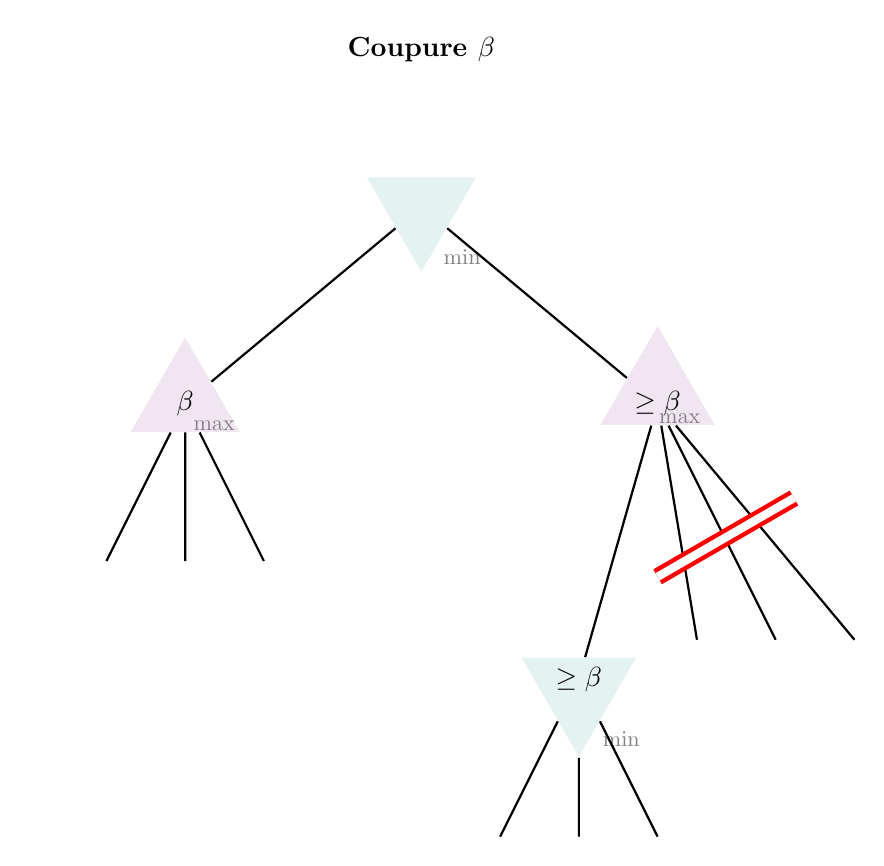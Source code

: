 ﻿\begin{tikzpicture}
		
\tikzstyle{mytrianglemax}=[
  isosceles triangle, 
  isosceles triangle apex angle=60,
  %draw,
  shape border rotate=90,
  fill=violet!10,
  minimum size =1.2cm,
]	
  
\tikzstyle{mytrianglemin}=[
  isosceles triangle, 
  isosceles triangle apex angle=60,
  %draw,
  shape border rotate=-90,
  fill=teal!10,
  minimum size =1.2cm]		
	
\tikzstyle{mymax}=[above=-2pt, black!50, scale=0.8]	

\tikzstyle{mymin}=[right=2pt, black!50, scale=0.8]
	
	
% define points
\path
  (0,0) coordinate(R)
  (-3,-2.5) coordinate (V1)
  (3,-2.5) coordinate (V2)
  (-5,-6) coordinate (V11)
  (-2,-6) coordinate (V12)
  (2,-6) coordinate (V21)
  (5,-6) coordinate (V22)
  ;

\node[mytrianglemin] (T) at (R) {};
\node[mymin] at (T.280) {min};

\node[mytrianglemax] (T1) at (V1) {$\beta$};
\node[mymax] at (T1.315) {max};

\node[mytrianglemax] (T2) at (V2) {$\ge \beta$};
\node[mymax] at (T2.315) {max};

\node[mytrianglemin] (T21) at (V21) {$\ge \beta$};
\node[mymin] at (T21.280) {min};


% draw lines
\draw[thick]
  (T) -- (T1)
  (T) -- (T2)
  (T2) -- (T21)
  (T1) -- ++(-1,-2) 
  (T1) -- ++(0,-2) 
  (T1) -- ++(1,-2) 
  (T2) -- ++(0.5,-3) 
  (T2) -- ++(1.5,-3) 
  (T2) -- ++(2.5,-3) 
  (T21) -- ++(-1,-2) 
  (T21) -- ++(0,-2) 
  (T21) -- ++(1,-2) 
  ;

% Cut
\draw[red, ultra thick, double, double distance=3pt] (3,-4.7) -- ++(30:2);

\node at (0,2) {\bf Coupure $\beta$};
\end{tikzpicture}
